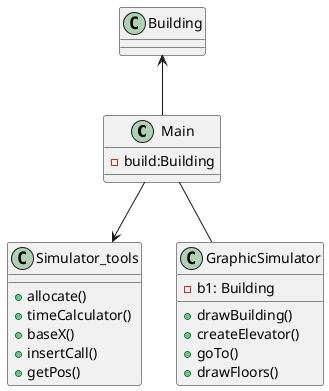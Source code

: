 @startuml
'https://plantuml.com/class-diagram

class Main{
    -build:Building


}
class Simulator_tools{
    +allocate()
    +timeCalculator()
    +baseX()
    +insertCall()
    +getPos()
}

class GraphicSimulator{

    -b1: Building

    +drawBuilding()
    +createElevator()
    +goTo()
    +drawFloors()

}
class Building

Main --> Simulator_tools
Main -- GraphicSimulator
Building <-- Main




@enduml